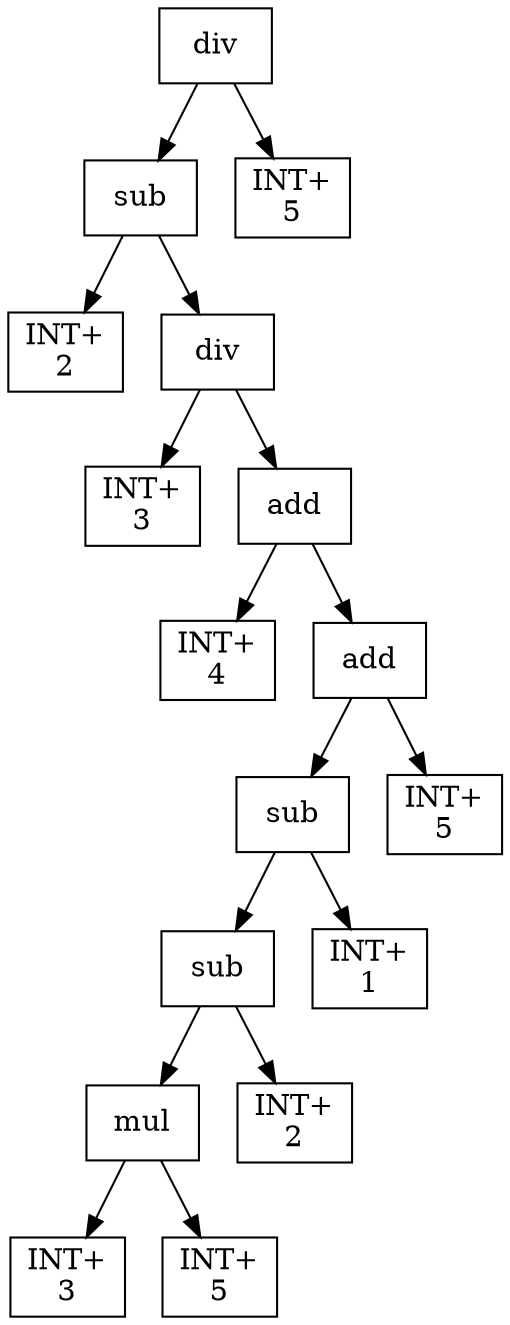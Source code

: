 digraph expr {
  node [shape=box];
  n1 [label="div"];
  n2 [label="sub"];
  n3 [label="INT+\n2"];
  n4 [label="div"];
  n5 [label="INT+\n3"];
  n6 [label="add"];
  n7 [label="INT+\n4"];
  n8 [label="add"];
  n9 [label="sub"];
  n10 [label="sub"];
  n11 [label="mul"];
  n12 [label="INT+\n3"];
  n13 [label="INT+\n5"];
  n11 -> n12;
  n11 -> n13;
  n14 [label="INT+\n2"];
  n10 -> n11;
  n10 -> n14;
  n15 [label="INT+\n1"];
  n9 -> n10;
  n9 -> n15;
  n16 [label="INT+\n5"];
  n8 -> n9;
  n8 -> n16;
  n6 -> n7;
  n6 -> n8;
  n4 -> n5;
  n4 -> n6;
  n2 -> n3;
  n2 -> n4;
  n17 [label="INT+\n5"];
  n1 -> n2;
  n1 -> n17;
}